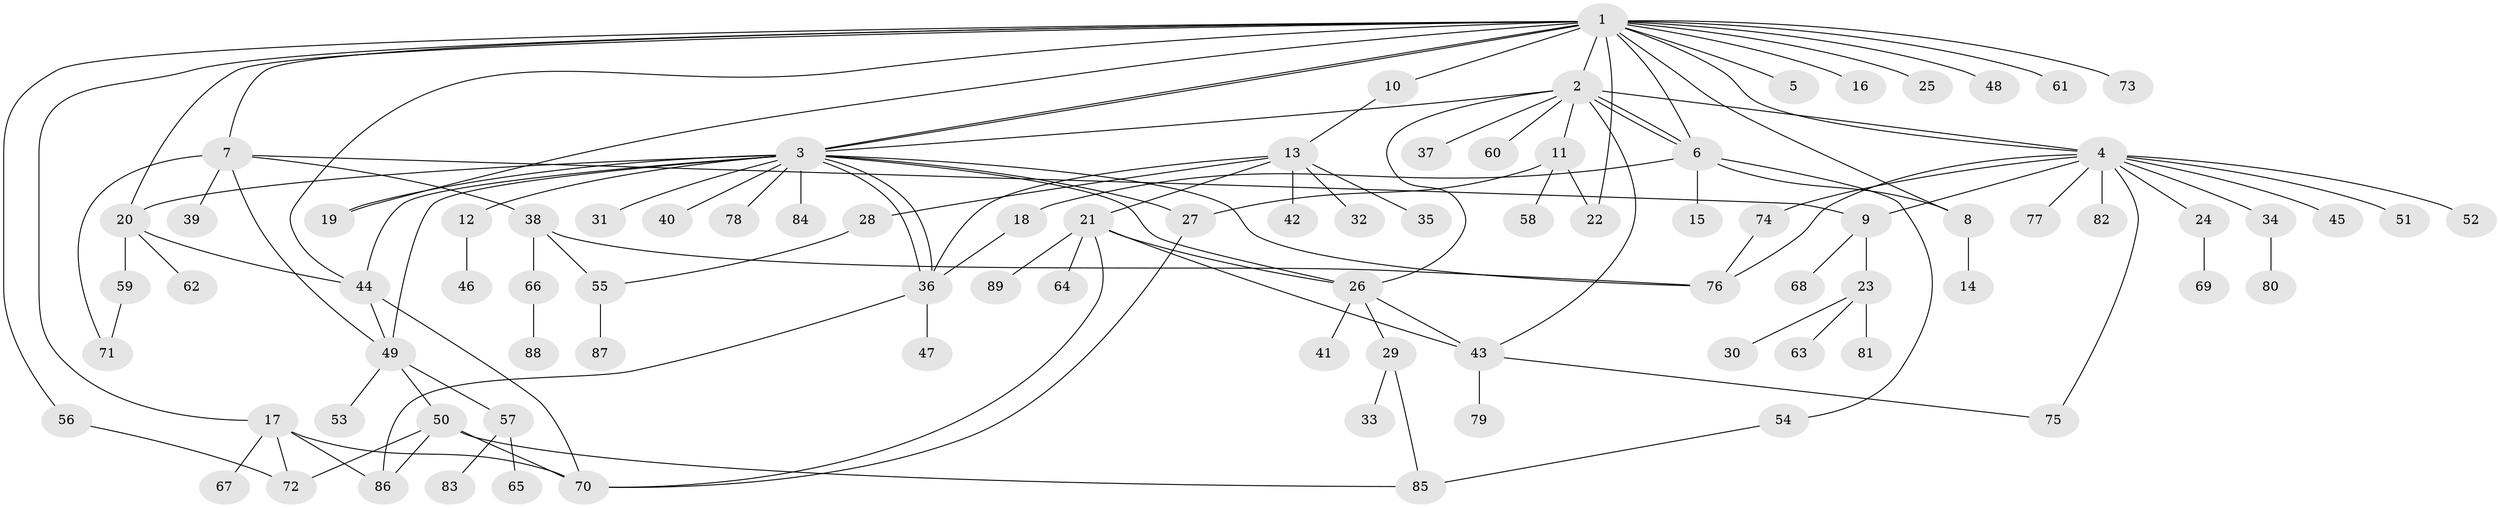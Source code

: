 // Generated by graph-tools (version 1.1) at 2025/11/02/27/25 16:11:14]
// undirected, 89 vertices, 126 edges
graph export_dot {
graph [start="1"]
  node [color=gray90,style=filled];
  1;
  2;
  3;
  4;
  5;
  6;
  7;
  8;
  9;
  10;
  11;
  12;
  13;
  14;
  15;
  16;
  17;
  18;
  19;
  20;
  21;
  22;
  23;
  24;
  25;
  26;
  27;
  28;
  29;
  30;
  31;
  32;
  33;
  34;
  35;
  36;
  37;
  38;
  39;
  40;
  41;
  42;
  43;
  44;
  45;
  46;
  47;
  48;
  49;
  50;
  51;
  52;
  53;
  54;
  55;
  56;
  57;
  58;
  59;
  60;
  61;
  62;
  63;
  64;
  65;
  66;
  67;
  68;
  69;
  70;
  71;
  72;
  73;
  74;
  75;
  76;
  77;
  78;
  79;
  80;
  81;
  82;
  83;
  84;
  85;
  86;
  87;
  88;
  89;
  1 -- 2;
  1 -- 3;
  1 -- 3;
  1 -- 4;
  1 -- 5;
  1 -- 6;
  1 -- 7;
  1 -- 8;
  1 -- 10;
  1 -- 16;
  1 -- 17;
  1 -- 19;
  1 -- 20;
  1 -- 22;
  1 -- 25;
  1 -- 44;
  1 -- 48;
  1 -- 56;
  1 -- 61;
  1 -- 73;
  2 -- 3;
  2 -- 4;
  2 -- 6;
  2 -- 6;
  2 -- 11;
  2 -- 26;
  2 -- 37;
  2 -- 43;
  2 -- 60;
  3 -- 12;
  3 -- 19;
  3 -- 20;
  3 -- 26;
  3 -- 27;
  3 -- 31;
  3 -- 36;
  3 -- 36;
  3 -- 40;
  3 -- 44;
  3 -- 49;
  3 -- 76;
  3 -- 78;
  3 -- 84;
  4 -- 9;
  4 -- 24;
  4 -- 34;
  4 -- 45;
  4 -- 51;
  4 -- 52;
  4 -- 74;
  4 -- 75;
  4 -- 76;
  4 -- 77;
  4 -- 82;
  6 -- 8;
  6 -- 15;
  6 -- 18;
  6 -- 54;
  7 -- 9;
  7 -- 38;
  7 -- 39;
  7 -- 49;
  7 -- 71;
  8 -- 14;
  9 -- 23;
  9 -- 68;
  10 -- 13;
  11 -- 22;
  11 -- 27;
  11 -- 58;
  12 -- 46;
  13 -- 21;
  13 -- 28;
  13 -- 32;
  13 -- 35;
  13 -- 36;
  13 -- 42;
  17 -- 67;
  17 -- 70;
  17 -- 72;
  17 -- 86;
  18 -- 36;
  20 -- 44;
  20 -- 59;
  20 -- 62;
  21 -- 26;
  21 -- 43;
  21 -- 64;
  21 -- 70;
  21 -- 89;
  23 -- 30;
  23 -- 63;
  23 -- 81;
  24 -- 69;
  26 -- 29;
  26 -- 41;
  26 -- 43;
  27 -- 70;
  28 -- 55;
  29 -- 33;
  29 -- 85;
  34 -- 80;
  36 -- 47;
  36 -- 86;
  38 -- 55;
  38 -- 66;
  38 -- 76;
  43 -- 75;
  43 -- 79;
  44 -- 49;
  44 -- 70;
  49 -- 50;
  49 -- 53;
  49 -- 57;
  50 -- 70;
  50 -- 72;
  50 -- 85;
  50 -- 86;
  54 -- 85;
  55 -- 87;
  56 -- 72;
  57 -- 65;
  57 -- 83;
  59 -- 71;
  66 -- 88;
  74 -- 76;
}
